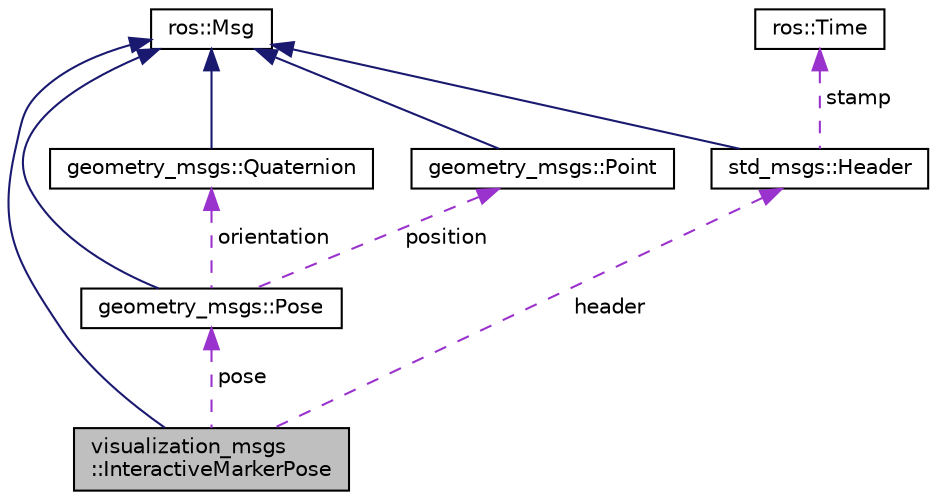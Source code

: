 digraph "visualization_msgs::InteractiveMarkerPose"
{
  edge [fontname="Helvetica",fontsize="10",labelfontname="Helvetica",labelfontsize="10"];
  node [fontname="Helvetica",fontsize="10",shape=record];
  Node1 [label="visualization_msgs\l::InteractiveMarkerPose",height=0.2,width=0.4,color="black", fillcolor="grey75", style="filled" fontcolor="black"];
  Node2 -> Node1 [dir="back",color="midnightblue",fontsize="10",style="solid",fontname="Helvetica"];
  Node2 [label="ros::Msg",height=0.2,width=0.4,color="black", fillcolor="white", style="filled",URL="$classros_1_1_msg.html"];
  Node3 -> Node1 [dir="back",color="darkorchid3",fontsize="10",style="dashed",label=" pose" ,fontname="Helvetica"];
  Node3 [label="geometry_msgs::Pose",height=0.2,width=0.4,color="black", fillcolor="white", style="filled",URL="$classgeometry__msgs_1_1_pose.html"];
  Node2 -> Node3 [dir="back",color="midnightblue",fontsize="10",style="solid",fontname="Helvetica"];
  Node4 -> Node3 [dir="back",color="darkorchid3",fontsize="10",style="dashed",label=" orientation" ,fontname="Helvetica"];
  Node4 [label="geometry_msgs::Quaternion",height=0.2,width=0.4,color="black", fillcolor="white", style="filled",URL="$classgeometry__msgs_1_1_quaternion.html"];
  Node2 -> Node4 [dir="back",color="midnightblue",fontsize="10",style="solid",fontname="Helvetica"];
  Node5 -> Node3 [dir="back",color="darkorchid3",fontsize="10",style="dashed",label=" position" ,fontname="Helvetica"];
  Node5 [label="geometry_msgs::Point",height=0.2,width=0.4,color="black", fillcolor="white", style="filled",URL="$classgeometry__msgs_1_1_point.html"];
  Node2 -> Node5 [dir="back",color="midnightblue",fontsize="10",style="solid",fontname="Helvetica"];
  Node6 -> Node1 [dir="back",color="darkorchid3",fontsize="10",style="dashed",label=" header" ,fontname="Helvetica"];
  Node6 [label="std_msgs::Header",height=0.2,width=0.4,color="black", fillcolor="white", style="filled",URL="$classstd__msgs_1_1_header.html"];
  Node2 -> Node6 [dir="back",color="midnightblue",fontsize="10",style="solid",fontname="Helvetica"];
  Node7 -> Node6 [dir="back",color="darkorchid3",fontsize="10",style="dashed",label=" stamp" ,fontname="Helvetica"];
  Node7 [label="ros::Time",height=0.2,width=0.4,color="black", fillcolor="white", style="filled",URL="$classros_1_1_time.html"];
}
